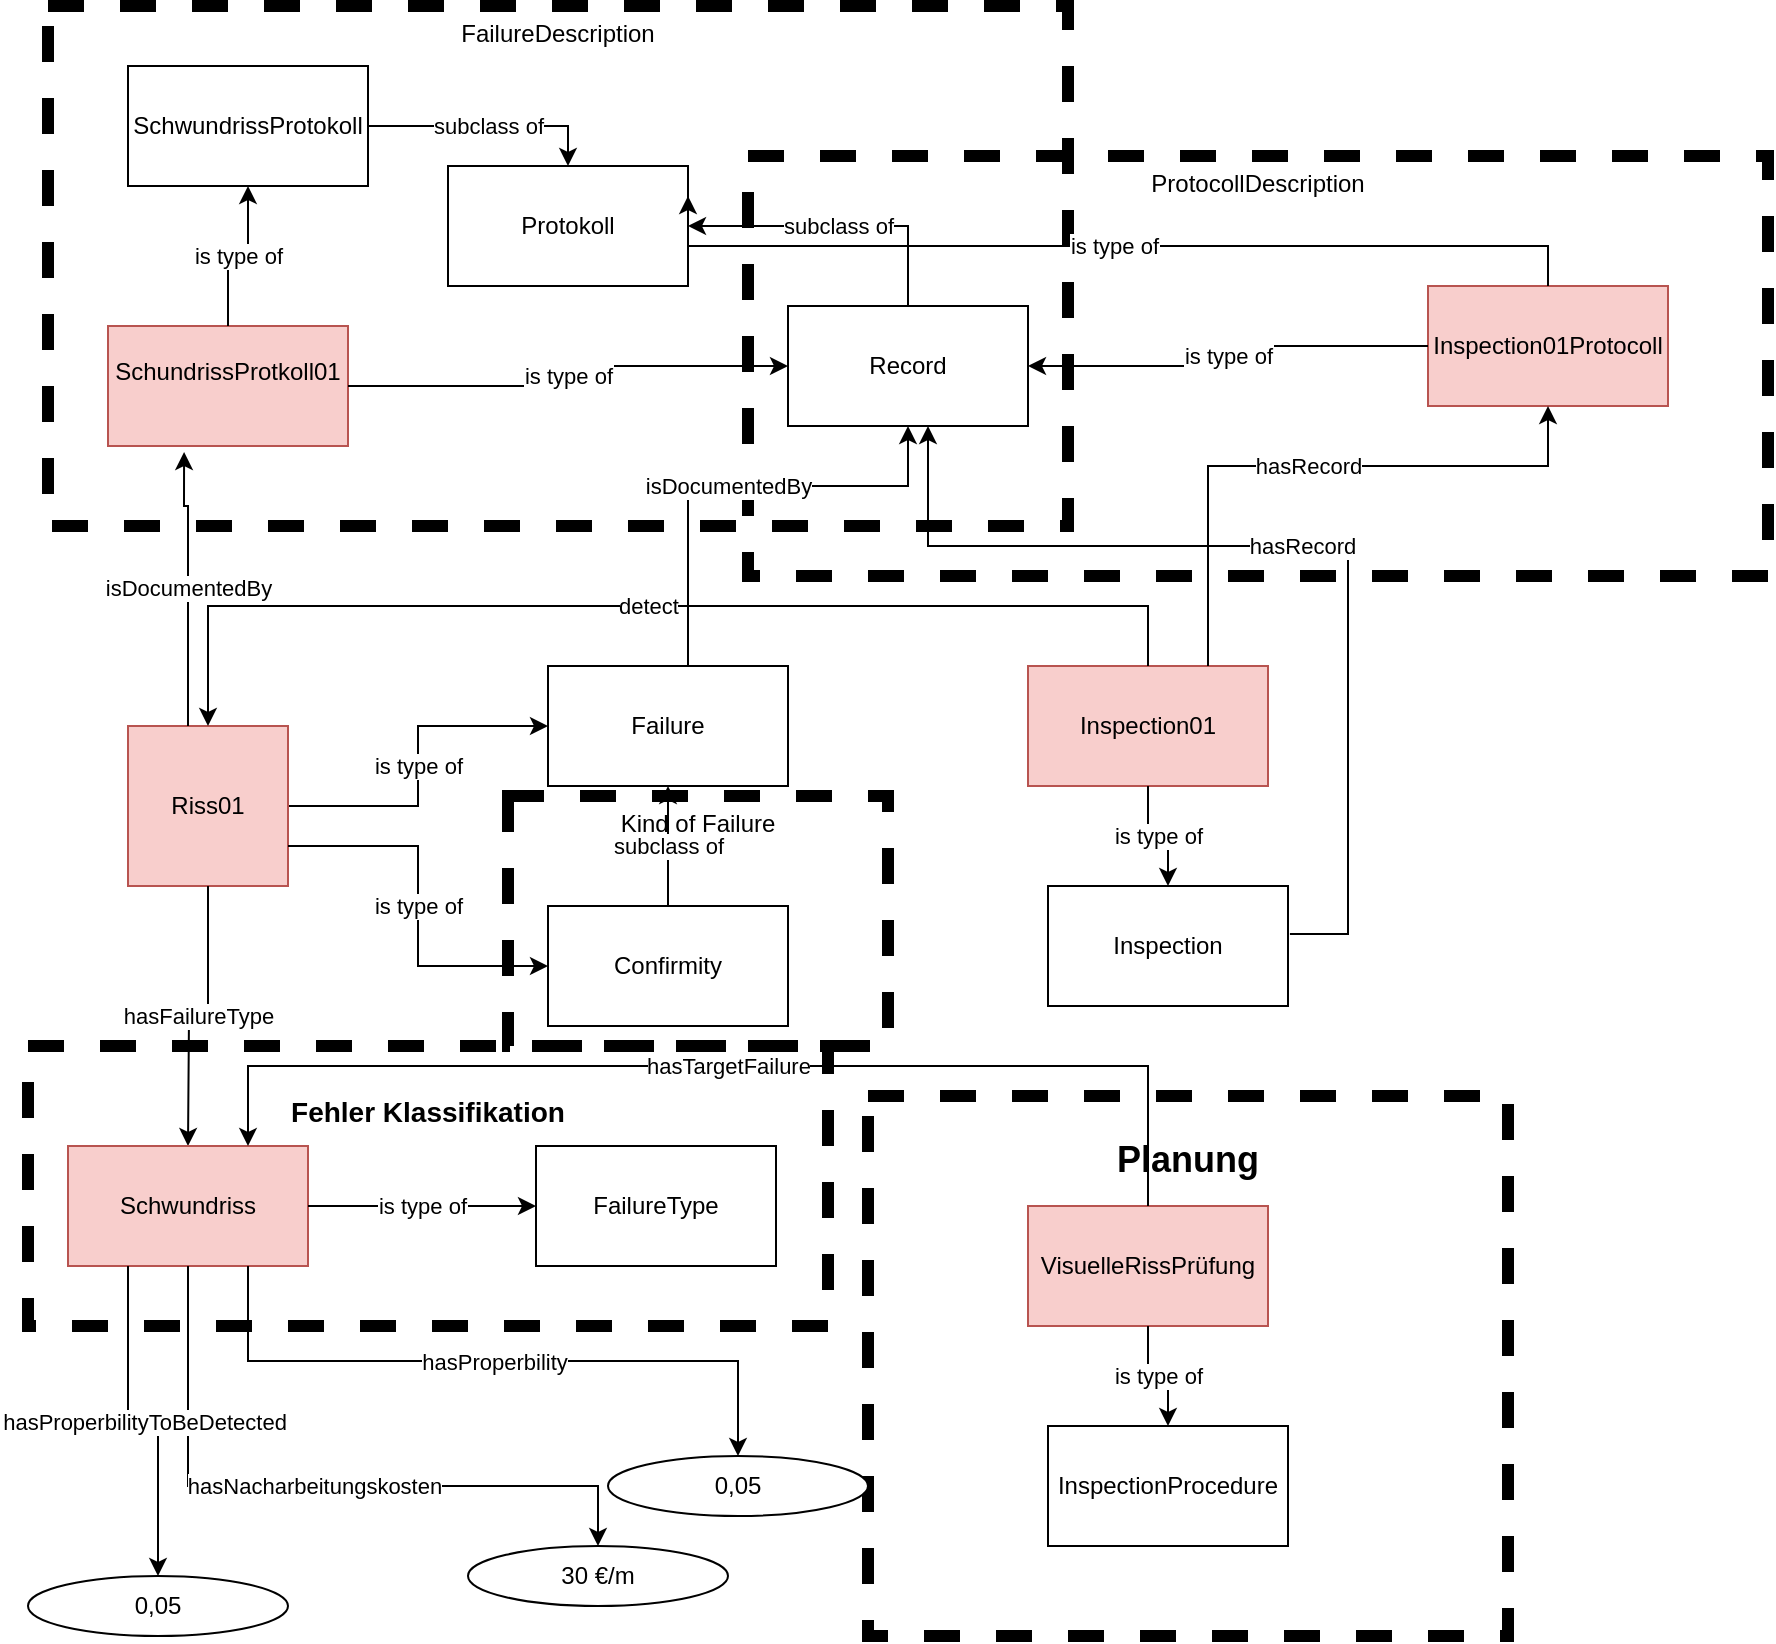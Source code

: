 <mxfile version="20.4.0" type="github"><diagram id="3wBXSge-cAHv2GRjSBxU" name="Seite-1"><mxGraphModel dx="1597" dy="1994" grid="1" gridSize="10" guides="1" tooltips="1" connect="1" arrows="1" fold="1" page="1" pageScale="1" pageWidth="827" pageHeight="1169" math="0" shadow="0"><root><mxCell id="0"/><mxCell id="1" parent="0"/><mxCell id="Tn2vft9ix7Atuxw_kMJM-29" value="Kind of Failure" style="rounded=0;whiteSpace=wrap;html=1;glass=0;strokeWidth=6;dashed=1;perimeterSpacing=6;gradientColor=none;fillColor=none;verticalAlign=top;" vertex="1" parent="1"><mxGeometry x="280" y="165" width="190" height="125" as="geometry"/></mxCell><mxCell id="Tn2vft9ix7Atuxw_kMJM-40" value="ProtocollDescription" style="rounded=0;whiteSpace=wrap;html=1;glass=0;strokeWidth=6;dashed=1;perimeterSpacing=6;gradientColor=none;fillColor=none;verticalAlign=top;" vertex="1" parent="1"><mxGeometry x="400" y="-155" width="510" height="210" as="geometry"/></mxCell><mxCell id="Tn2vft9ix7Atuxw_kMJM-27" value="&lt;h2&gt;&lt;font style=&quot;font-size: 14px; line-height: 1.3;&quot;&gt;Fehler Klassifikation&lt;/font&gt;&lt;/h2&gt;" style="rounded=0;whiteSpace=wrap;html=1;glass=0;strokeWidth=6;dashed=1;perimeterSpacing=6;gradientColor=none;fillColor=none;verticalAlign=top;" vertex="1" parent="1"><mxGeometry x="40" y="290" width="400" height="140" as="geometry"/></mxCell><mxCell id="Tn2vft9ix7Atuxw_kMJM-28" value="&lt;h2&gt;Planung&lt;/h2&gt;" style="rounded=0;whiteSpace=wrap;html=1;glass=0;strokeWidth=6;dashed=1;perimeterSpacing=6;gradientColor=none;fillColor=none;verticalAlign=top;" vertex="1" parent="1"><mxGeometry x="460" y="315" width="320" height="270" as="geometry"/></mxCell><mxCell id="Tn2vft9ix7Atuxw_kMJM-2" value="is type of" style="edgeStyle=orthogonalEdgeStyle;rounded=0;orthogonalLoop=1;jettySize=auto;html=1;" edge="1" parent="1" source="Tn2vft9ix7Atuxw_kMJM-1" target="Tn2vft9ix7Atuxw_kMJM-7"><mxGeometry relative="1" as="geometry"><mxPoint x="360" y="140" as="targetPoint"/></mxGeometry></mxCell><mxCell id="Tn2vft9ix7Atuxw_kMJM-1" value="&lt;div&gt;Riss01&lt;/div&gt;" style="whiteSpace=wrap;html=1;aspect=fixed;flipH=0;flipV=1;fillColor=#f8cecc;strokeColor=#b85450;" vertex="1" parent="1"><mxGeometry x="90" y="130" width="80" height="80" as="geometry"/></mxCell><mxCell id="Tn2vft9ix7Atuxw_kMJM-10" value="subclass of" style="edgeStyle=orthogonalEdgeStyle;rounded=0;orthogonalLoop=1;jettySize=auto;html=1;entryX=0.5;entryY=1;entryDx=0;entryDy=0;exitX=0.5;exitY=0;exitDx=0;exitDy=0;" edge="1" parent="1" source="Tn2vft9ix7Atuxw_kMJM-9" target="Tn2vft9ix7Atuxw_kMJM-7"><mxGeometry relative="1" as="geometry"><mxPoint x="420" y="180" as="sourcePoint"/></mxGeometry></mxCell><mxCell id="Tn2vft9ix7Atuxw_kMJM-7" value="Failure" style="rounded=0;whiteSpace=wrap;html=1;" vertex="1" parent="1"><mxGeometry x="300" y="100" width="120" height="60" as="geometry"/></mxCell><mxCell id="Tn2vft9ix7Atuxw_kMJM-8" value="is type of" style="edgeStyle=orthogonalEdgeStyle;rounded=0;orthogonalLoop=1;jettySize=auto;html=1;exitX=1;exitY=0.75;exitDx=0;exitDy=0;entryX=0;entryY=0.5;entryDx=0;entryDy=0;" edge="1" parent="1" source="Tn2vft9ix7Atuxw_kMJM-1" target="Tn2vft9ix7Atuxw_kMJM-9"><mxGeometry relative="1" as="geometry"><mxPoint x="460" y="220" as="targetPoint"/><mxPoint x="240" y="150" as="sourcePoint"/></mxGeometry></mxCell><mxCell id="Tn2vft9ix7Atuxw_kMJM-9" value="Confirmity" style="rounded=0;whiteSpace=wrap;html=1;" vertex="1" parent="1"><mxGeometry x="300" y="220" width="120" height="60" as="geometry"/></mxCell><mxCell id="Tn2vft9ix7Atuxw_kMJM-11" value="hasFailureType" style="edgeStyle=orthogonalEdgeStyle;rounded=0;orthogonalLoop=1;jettySize=auto;html=1;exitX=0.5;exitY=1;exitDx=0;exitDy=0;" edge="1" parent="1" source="Tn2vft9ix7Atuxw_kMJM-1"><mxGeometry relative="1" as="geometry"><mxPoint x="120" y="340" as="targetPoint"/><mxPoint x="140" y="340" as="sourcePoint"/></mxGeometry></mxCell><mxCell id="Tn2vft9ix7Atuxw_kMJM-12" value="Schwundriss" style="rounded=0;whiteSpace=wrap;html=1;fillColor=#f8cecc;strokeColor=#b85450;" vertex="1" parent="1"><mxGeometry x="60" y="340" width="120" height="60" as="geometry"/></mxCell><mxCell id="Tn2vft9ix7Atuxw_kMJM-13" value="is type of" style="edgeStyle=orthogonalEdgeStyle;rounded=0;orthogonalLoop=1;jettySize=auto;html=1;exitX=1;exitY=0.5;exitDx=0;exitDy=0;entryX=0;entryY=0.5;entryDx=0;entryDy=0;" edge="1" parent="1" target="Tn2vft9ix7Atuxw_kMJM-14" source="Tn2vft9ix7Atuxw_kMJM-12"><mxGeometry relative="1" as="geometry"><mxPoint x="500" y="370" as="targetPoint"/><mxPoint x="200" y="340" as="sourcePoint"/></mxGeometry></mxCell><mxCell id="Tn2vft9ix7Atuxw_kMJM-14" value="FailureType" style="rounded=0;whiteSpace=wrap;html=1;" vertex="1" parent="1"><mxGeometry x="294" y="340" width="120" height="60" as="geometry"/></mxCell><mxCell id="Tn2vft9ix7Atuxw_kMJM-15" value="Inspection01" style="rounded=0;whiteSpace=wrap;html=1;fillColor=#f8cecc;strokeColor=#b85450;" vertex="1" parent="1"><mxGeometry x="540" y="100" width="120" height="60" as="geometry"/></mxCell><mxCell id="Tn2vft9ix7Atuxw_kMJM-16" value="&lt;div&gt;detect&lt;/div&gt;" style="edgeStyle=orthogonalEdgeStyle;rounded=0;orthogonalLoop=1;jettySize=auto;html=1;exitX=0.5;exitY=0;exitDx=0;exitDy=0;" edge="1" parent="1" source="Tn2vft9ix7Atuxw_kMJM-15"><mxGeometry relative="1" as="geometry"><mxPoint x="130" y="130" as="targetPoint"/><mxPoint x="130" y="220" as="sourcePoint"/><Array as="points"><mxPoint x="600" y="70"/><mxPoint x="130" y="70"/></Array></mxGeometry></mxCell><mxCell id="Tn2vft9ix7Atuxw_kMJM-17" value="Inspection" style="rounded=0;whiteSpace=wrap;html=1;" vertex="1" parent="1"><mxGeometry x="550" y="210" width="120" height="60" as="geometry"/></mxCell><mxCell id="Tn2vft9ix7Atuxw_kMJM-18" value="is type of" style="edgeStyle=orthogonalEdgeStyle;rounded=0;orthogonalLoop=1;jettySize=auto;html=1;entryX=0.5;entryY=0;entryDx=0;entryDy=0;exitX=0.5;exitY=1;exitDx=0;exitDy=0;" edge="1" parent="1" source="Tn2vft9ix7Atuxw_kMJM-15" target="Tn2vft9ix7Atuxw_kMJM-17"><mxGeometry relative="1" as="geometry"><mxPoint x="310" y="140" as="targetPoint"/><mxPoint x="170" y="180" as="sourcePoint"/></mxGeometry></mxCell><mxCell id="Tn2vft9ix7Atuxw_kMJM-21" value="VisuelleRissPrüfung" style="rounded=0;whiteSpace=wrap;html=1;fillColor=#f8cecc;strokeColor=#b85450;" vertex="1" parent="1"><mxGeometry x="540" y="370" width="120" height="60" as="geometry"/></mxCell><mxCell id="Tn2vft9ix7Atuxw_kMJM-22" value="hasTargetFailure" style="edgeStyle=orthogonalEdgeStyle;rounded=0;orthogonalLoop=1;jettySize=auto;html=1;exitX=0.5;exitY=0;exitDx=0;exitDy=0;" edge="1" parent="1" source="Tn2vft9ix7Atuxw_kMJM-21"><mxGeometry relative="1" as="geometry"><mxPoint x="150" y="340" as="targetPoint"/><mxPoint x="130" y="490" as="sourcePoint"/><Array as="points"><mxPoint x="600" y="300"/><mxPoint x="150" y="300"/><mxPoint x="150" y="340"/></Array></mxGeometry></mxCell><mxCell id="Tn2vft9ix7Atuxw_kMJM-23" value="InspectionProcedure" style="rounded=0;whiteSpace=wrap;html=1;" vertex="1" parent="1"><mxGeometry x="550" y="480" width="120" height="60" as="geometry"/></mxCell><mxCell id="Tn2vft9ix7Atuxw_kMJM-24" value="is type of" style="edgeStyle=orthogonalEdgeStyle;rounded=0;orthogonalLoop=1;jettySize=auto;html=1;entryX=0.5;entryY=0;entryDx=0;entryDy=0;exitX=0.5;exitY=1;exitDx=0;exitDy=0;" edge="1" parent="1" source="Tn2vft9ix7Atuxw_kMJM-21" target="Tn2vft9ix7Atuxw_kMJM-23"><mxGeometry relative="1" as="geometry"><mxPoint x="310" y="410" as="targetPoint"/><mxPoint x="170" y="450" as="sourcePoint"/></mxGeometry></mxCell><mxCell id="Tn2vft9ix7Atuxw_kMJM-25" value="&lt;div&gt;0,05&lt;/div&gt;" style="ellipse;whiteSpace=wrap;html=1;" vertex="1" parent="1"><mxGeometry x="330" y="495" width="130" height="30" as="geometry"/></mxCell><mxCell id="Tn2vft9ix7Atuxw_kMJM-26" value="hasProperbility" style="edgeStyle=orthogonalEdgeStyle;rounded=0;orthogonalLoop=1;jettySize=auto;html=1;exitX=0.75;exitY=1;exitDx=0;exitDy=0;entryX=0.5;entryY=0;entryDx=0;entryDy=0;" edge="1" parent="1" source="Tn2vft9ix7Atuxw_kMJM-12" target="Tn2vft9ix7Atuxw_kMJM-25"><mxGeometry relative="1" as="geometry"><mxPoint x="304" y="380" as="targetPoint"/><mxPoint x="190" y="380" as="sourcePoint"/></mxGeometry></mxCell><mxCell id="Tn2vft9ix7Atuxw_kMJM-30" value="FailureDescription" style="rounded=0;whiteSpace=wrap;html=1;glass=0;strokeWidth=6;dashed=1;perimeterSpacing=6;gradientColor=none;fillColor=none;verticalAlign=top;" vertex="1" parent="1"><mxGeometry x="50" y="-230" width="510" height="260" as="geometry"/></mxCell><mxCell id="Tn2vft9ix7Atuxw_kMJM-31" value="Record" style="rounded=0;whiteSpace=wrap;html=1;" vertex="1" parent="1"><mxGeometry x="420" y="-80" width="120" height="60" as="geometry"/></mxCell><mxCell id="Tn2vft9ix7Atuxw_kMJM-32" value="&lt;div&gt;SchundrissProtkoll01&lt;/div&gt;&lt;div&gt;&lt;br&gt;&lt;/div&gt;" style="rounded=0;whiteSpace=wrap;html=1;fillColor=#f8cecc;strokeColor=#b85450;" vertex="1" parent="1"><mxGeometry x="80" y="-70" width="120" height="60" as="geometry"/></mxCell><mxCell id="Tn2vft9ix7Atuxw_kMJM-33" value="is type of" style="edgeStyle=orthogonalEdgeStyle;rounded=0;orthogonalLoop=1;jettySize=auto;html=1;exitX=1;exitY=0.5;exitDx=0;exitDy=0;entryX=0;entryY=0.5;entryDx=0;entryDy=0;" edge="1" parent="1" source="Tn2vft9ix7Atuxw_kMJM-32" target="Tn2vft9ix7Atuxw_kMJM-31"><mxGeometry relative="1" as="geometry"><mxPoint x="370" y="-70" as="targetPoint"/><mxPoint x="230" y="-30" as="sourcePoint"/></mxGeometry></mxCell><mxCell id="Tn2vft9ix7Atuxw_kMJM-34" value="isDocumentedBy" style="edgeStyle=orthogonalEdgeStyle;rounded=0;orthogonalLoop=1;jettySize=auto;html=1;exitX=0.5;exitY=0;exitDx=0;exitDy=0;entryX=0.5;entryY=1;entryDx=0;entryDy=0;" edge="1" parent="1" source="Tn2vft9ix7Atuxw_kMJM-7" target="Tn2vft9ix7Atuxw_kMJM-31"><mxGeometry relative="1" as="geometry"><mxPoint x="140" y="140" as="targetPoint"/><mxPoint x="610" y="110" as="sourcePoint"/><Array as="points"><mxPoint x="370" y="100"/><mxPoint x="370" y="10"/><mxPoint x="480" y="10"/></Array></mxGeometry></mxCell><mxCell id="Tn2vft9ix7Atuxw_kMJM-35" value="hasRecord" style="edgeStyle=orthogonalEdgeStyle;rounded=0;orthogonalLoop=1;jettySize=auto;html=1;exitX=1.008;exitY=0.4;exitDx=0;exitDy=0;exitPerimeter=0;" edge="1" parent="1" source="Tn2vft9ix7Atuxw_kMJM-17" target="Tn2vft9ix7Atuxw_kMJM-31"><mxGeometry relative="1" as="geometry"><mxPoint x="490" y="-10" as="targetPoint"/><mxPoint x="370" y="110" as="sourcePoint"/><Array as="points"><mxPoint x="700" y="234"/><mxPoint x="700" y="40"/><mxPoint x="490" y="40"/></Array></mxGeometry></mxCell><mxCell id="Tn2vft9ix7Atuxw_kMJM-36" value="Protokoll" style="rounded=0;whiteSpace=wrap;html=1;" vertex="1" parent="1"><mxGeometry x="250" y="-150" width="120" height="60" as="geometry"/></mxCell><mxCell id="Tn2vft9ix7Atuxw_kMJM-37" value="is type of" style="edgeStyle=orthogonalEdgeStyle;rounded=0;orthogonalLoop=1;jettySize=auto;html=1;exitX=0.5;exitY=0;exitDx=0;exitDy=0;entryX=0.5;entryY=1;entryDx=0;entryDy=0;" edge="1" parent="1" target="Tn2vft9ix7Atuxw_kMJM-51" source="Tn2vft9ix7Atuxw_kMJM-32"><mxGeometry relative="1" as="geometry"><mxPoint x="200" y="-140" as="targetPoint"/><mxPoint x="30" y="-110" as="sourcePoint"/></mxGeometry></mxCell><mxCell id="Tn2vft9ix7Atuxw_kMJM-38" value="subclass of" style="edgeStyle=orthogonalEdgeStyle;rounded=0;orthogonalLoop=1;jettySize=auto;html=1;entryX=1;entryY=0.5;entryDx=0;entryDy=0;exitX=0.5;exitY=0;exitDx=0;exitDy=0;" edge="1" parent="1" source="Tn2vft9ix7Atuxw_kMJM-31" target="Tn2vft9ix7Atuxw_kMJM-36"><mxGeometry relative="1" as="geometry"><mxPoint x="370" y="230" as="sourcePoint"/><mxPoint x="370" y="170" as="targetPoint"/><Array as="points"><mxPoint x="480" y="-120"/></Array></mxGeometry></mxCell><mxCell id="Tn2vft9ix7Atuxw_kMJM-39" value="isDocumentedBy" style="edgeStyle=orthogonalEdgeStyle;rounded=0;orthogonalLoop=1;jettySize=auto;html=1;exitX=0.5;exitY=0;exitDx=0;exitDy=0;entryX=0.317;entryY=1.05;entryDx=0;entryDy=0;entryPerimeter=0;" edge="1" parent="1" target="Tn2vft9ix7Atuxw_kMJM-32"><mxGeometry relative="1" as="geometry"><mxPoint x="120" y="-20" as="targetPoint"/><mxPoint x="120" y="130" as="sourcePoint"/><Array as="points"><mxPoint x="120" y="20"/><mxPoint x="118" y="20"/></Array></mxGeometry></mxCell><mxCell id="Tn2vft9ix7Atuxw_kMJM-41" value="Inspection01Protocoll" style="rounded=0;whiteSpace=wrap;html=1;fillColor=#f8cecc;strokeColor=#b85450;" vertex="1" parent="1"><mxGeometry x="740" y="-90" width="120" height="60" as="geometry"/></mxCell><mxCell id="Tn2vft9ix7Atuxw_kMJM-43" value="hasRecord" style="edgeStyle=orthogonalEdgeStyle;rounded=0;orthogonalLoop=1;jettySize=auto;html=1;exitX=0.75;exitY=0;exitDx=0;exitDy=0;entryX=0.5;entryY=1;entryDx=0;entryDy=0;" edge="1" parent="1" source="Tn2vft9ix7Atuxw_kMJM-15" target="Tn2vft9ix7Atuxw_kMJM-41"><mxGeometry relative="1" as="geometry"><mxPoint x="500" y="-10" as="targetPoint"/><mxPoint x="680.96" y="244" as="sourcePoint"/><Array as="points"><mxPoint x="630"/><mxPoint x="800"/></Array></mxGeometry></mxCell><mxCell id="Tn2vft9ix7Atuxw_kMJM-44" value="is type of" style="edgeStyle=orthogonalEdgeStyle;rounded=0;orthogonalLoop=1;jettySize=auto;html=1;exitX=0.5;exitY=0;exitDx=0;exitDy=0;entryX=1;entryY=0.25;entryDx=0;entryDy=0;" edge="1" parent="1" source="Tn2vft9ix7Atuxw_kMJM-41" target="Tn2vft9ix7Atuxw_kMJM-36"><mxGeometry relative="1" as="geometry"><mxPoint x="260" y="-110" as="targetPoint"/><mxPoint x="150" y="-60" as="sourcePoint"/><Array as="points"><mxPoint x="800" y="-110"/><mxPoint x="370" y="-110"/></Array></mxGeometry></mxCell><mxCell id="Tn2vft9ix7Atuxw_kMJM-45" value="30 €/m" style="ellipse;whiteSpace=wrap;html=1;" vertex="1" parent="1"><mxGeometry x="260" y="540" width="130" height="30" as="geometry"/></mxCell><mxCell id="Tn2vft9ix7Atuxw_kMJM-46" value="hasNacharbeitungskosten" style="edgeStyle=orthogonalEdgeStyle;rounded=0;orthogonalLoop=1;jettySize=auto;html=1;entryX=0.5;entryY=0;entryDx=0;entryDy=0;" edge="1" parent="1" source="Tn2vft9ix7Atuxw_kMJM-12" target="Tn2vft9ix7Atuxw_kMJM-45"><mxGeometry relative="1" as="geometry"><mxPoint x="545" y="560" as="targetPoint"/><mxPoint x="160" y="410" as="sourcePoint"/><Array as="points"><mxPoint x="120" y="510"/><mxPoint x="325" y="510"/></Array></mxGeometry></mxCell><mxCell id="Tn2vft9ix7Atuxw_kMJM-47" value="is type of" style="edgeStyle=orthogonalEdgeStyle;rounded=0;orthogonalLoop=1;jettySize=auto;html=1;exitX=0;exitY=0.5;exitDx=0;exitDy=0;entryX=1;entryY=0.5;entryDx=0;entryDy=0;" edge="1" parent="1" source="Tn2vft9ix7Atuxw_kMJM-41" target="Tn2vft9ix7Atuxw_kMJM-31"><mxGeometry relative="1" as="geometry"><mxPoint x="430" y="-40" as="targetPoint"/><mxPoint x="210" y="-30" as="sourcePoint"/></mxGeometry></mxCell><mxCell id="Tn2vft9ix7Atuxw_kMJM-48" value="&lt;div&gt;0,05&lt;/div&gt;" style="ellipse;whiteSpace=wrap;html=1;" vertex="1" parent="1"><mxGeometry x="40" y="555" width="130" height="30" as="geometry"/></mxCell><mxCell id="Tn2vft9ix7Atuxw_kMJM-49" value="hasProperbilityToBeDetected" style="edgeStyle=orthogonalEdgeStyle;rounded=0;orthogonalLoop=1;jettySize=auto;html=1;exitX=0.25;exitY=1;exitDx=0;exitDy=0;entryX=0.5;entryY=0;entryDx=0;entryDy=0;" edge="1" parent="1" target="Tn2vft9ix7Atuxw_kMJM-48" source="Tn2vft9ix7Atuxw_kMJM-12"><mxGeometry relative="1" as="geometry"><mxPoint x="64" y="427.5" as="targetPoint"/><mxPoint x="-90" y="447.5" as="sourcePoint"/></mxGeometry></mxCell><mxCell id="Tn2vft9ix7Atuxw_kMJM-50" value="subclass of" style="edgeStyle=orthogonalEdgeStyle;rounded=0;orthogonalLoop=1;jettySize=auto;html=1;entryX=0.5;entryY=0;entryDx=0;entryDy=0;exitX=1;exitY=0.5;exitDx=0;exitDy=0;" edge="1" parent="1" source="Tn2vft9ix7Atuxw_kMJM-51" target="Tn2vft9ix7Atuxw_kMJM-36"><mxGeometry relative="1" as="geometry"><mxPoint x="210" y="-240" as="sourcePoint"/><mxPoint x="150" y="-260" as="targetPoint"/></mxGeometry></mxCell><mxCell id="Tn2vft9ix7Atuxw_kMJM-51" value="SchwundrissProtokoll" style="rounded=0;whiteSpace=wrap;html=1;" vertex="1" parent="1"><mxGeometry x="90" y="-200" width="120" height="60" as="geometry"/></mxCell></root></mxGraphModel></diagram></mxfile>